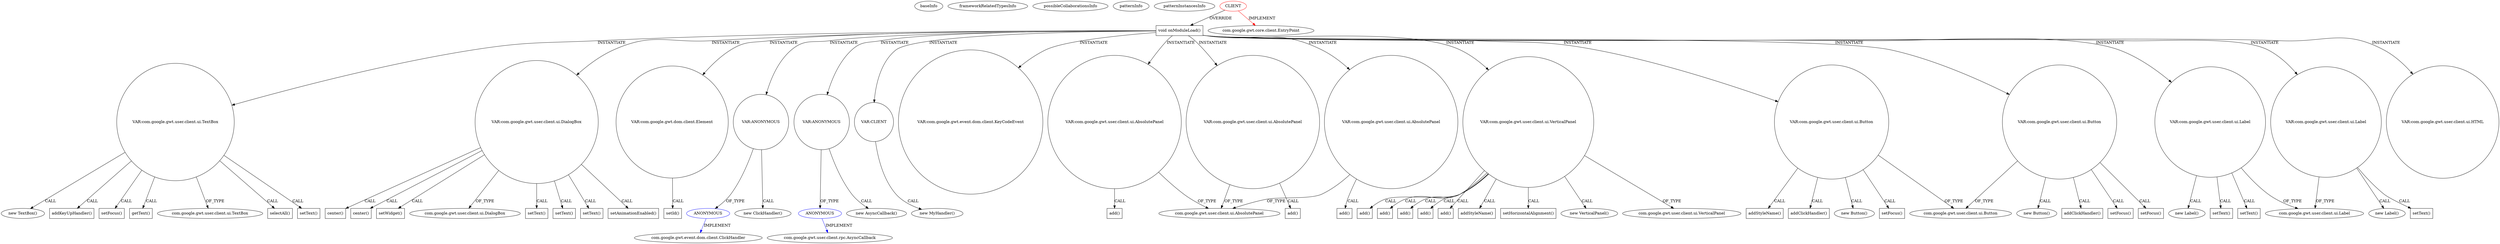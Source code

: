 digraph {
baseInfo[graphId=224,category="pattern",isAnonymous=false,possibleRelation=true]
frameworkRelatedTypesInfo[0="com.google.gwt.core.client.EntryPoint"]
possibleCollaborationsInfo[0="224~INSTANTIATION-OVERRIDING_METHOD_DECLARATION-~com.google.gwt.core.client.EntryPoint ~com.google.gwt.event.dom.client.ClickHandler ~false~true",1="224~INSTANTIATION-OVERRIDING_METHOD_DECLARATION-~com.google.gwt.core.client.EntryPoint ~com.google.gwt.user.client.rpc.AsyncCallback ~false~true"]
patternInfo[frequency=5.0,patternRootClient=0]
patternInstancesInfo[0="lferna-Padel~/lferna-Padel/Padel-master/src/padel/client/Padel.java~Padel~3621",1="marchold-BandRidesServer~/marchold-BandRidesServer/BandRidesServer-master/Band-Rides-Server/src/com/catglo/bandridesserver/client/Band_Rides_Server.java~Band_Rides_Server~3705",2="ph73nt-fuzzy-archer~/ph73nt-fuzzy-archer/fuzzy-archer-master/src/couk/fishlegs/nucmedone/client/NucMedOne.java~NucMedOne~4289",3="bobvash-Resolution-Tracker~/bobvash-Resolution-Tracker/Resolution-Tracker-master/ResolutionTracker/src/com/bobvash/resolutiontracker/client/ResolutionTracker.java~ResolutionTracker~863",4="hershal-supertictactoe~/hershal-supertictactoe/supertictactoe-master/src/com/supertictactoe/supertictactoe/client/SuperTicTacToe.java~SuperTicTacToe~1407"]
16[label="new TextBox()",vertexType="CONSTRUCTOR_CALL",isFrameworkType=false]
17[label="VAR:com.google.gwt.user.client.ui.TextBox",vertexType="VARIABLE_EXPRESION",isFrameworkType=false,shape=circle]
150[label="addKeyUpHandler()",vertexType="INSIDE_CALL",isFrameworkType=false,shape=box]
42[label="setFocus()",vertexType="INSIDE_CALL",isFrameworkType=false,shape=box]
109[label="getText()",vertexType="INSIDE_CALL",isFrameworkType=false,shape=box]
18[label="com.google.gwt.user.client.ui.TextBox",vertexType="FRAMEWORK_CLASS_TYPE",isFrameworkType=false]
44[label="selectAll()",vertexType="INSIDE_CALL",isFrameworkType=false,shape=box]
2[label="void onModuleLoad()",vertexType="OVERRIDING_METHOD_DECLARATION",isFrameworkType=false,shape=box]
46[label="VAR:com.google.gwt.user.client.ui.DialogBox",vertexType="VARIABLE_EXPRESION",isFrameworkType=false,shape=circle]
55[label="VAR:com.google.gwt.dom.client.Element",vertexType="VARIABLE_EXPRESION",isFrameworkType=false,shape=circle]
139[label="center()",vertexType="INSIDE_CALL",isFrameworkType=false,shape=box]
129[label="center()",vertexType="INSIDE_CALL",isFrameworkType=false,shape=box]
0[label="CLIENT",vertexType="ROOT_CLIENT_CLASS_DECLARATION",isFrameworkType=false,color=red]
94[label="VAR:ANONYMOUS",vertexType="VARIABLE_EXPRESION",isFrameworkType=false,shape=circle]
95[label="ANONYMOUS",vertexType="REFERENCE_ANONYMOUS_DECLARATION",isFrameworkType=false,color=blue]
1[label="com.google.gwt.core.client.EntryPoint",vertexType="FRAMEWORK_INTERFACE_TYPE",isFrameworkType=false]
119[label="VAR:ANONYMOUS",vertexType="VARIABLE_EXPRESION",isFrameworkType=false,shape=circle]
120[label="ANONYMOUS",vertexType="REFERENCE_ANONYMOUS_DECLARATION",isFrameworkType=false,color=blue]
90[label="setWidget()",vertexType="INSIDE_CALL",isFrameworkType=false,shape=box]
143[label="VAR:CLIENT",vertexType="VARIABLE_EXPRESION",isFrameworkType=false,shape=circle]
103[label="VAR:com.google.gwt.event.dom.client.KeyCodeEvent",vertexType="VARIABLE_EXPRESION",isFrameworkType=false,shape=circle]
47[label="com.google.gwt.user.client.ui.DialogBox",vertexType="FRAMEWORK_CLASS_TYPE",isFrameworkType=false]
96[label="com.google.gwt.event.dom.client.ClickHandler",vertexType="FRAMEWORK_INTERFACE_TYPE",isFrameworkType=false]
123[label="setText()",vertexType="INSIDE_CALL",isFrameworkType=false,shape=box]
20[label="setText()",vertexType="INSIDE_CALL",isFrameworkType=false,shape=box]
49[label="setText()",vertexType="INSIDE_CALL",isFrameworkType=false,shape=box]
133[label="setText()",vertexType="INSIDE_CALL",isFrameworkType=false,shape=box]
142[label="new MyHandler()",vertexType="CONSTRUCTOR_CALL",isFrameworkType=false]
51[label="setAnimationEnabled()",vertexType="INSIDE_CALL",isFrameworkType=false,shape=box]
31[label="VAR:com.google.gwt.user.client.ui.AbsolutePanel",vertexType="VARIABLE_EXPRESION",isFrameworkType=false,shape=circle]
32[label="add()",vertexType="INSIDE_CALL",isFrameworkType=false,shape=box]
5[label="com.google.gwt.user.client.ui.AbsolutePanel",vertexType="FRAMEWORK_CLASS_TYPE",isFrameworkType=false]
3[label="VAR:com.google.gwt.user.client.ui.AbsolutePanel",vertexType="VARIABLE_EXPRESION",isFrameworkType=false,shape=circle]
4[label="add()",vertexType="INSIDE_CALL",isFrameworkType=false,shape=box]
67[label="VAR:com.google.gwt.user.client.ui.VerticalPanel",vertexType="VARIABLE_EXPRESION",isFrameworkType=false,shape=circle]
84[label="add()",vertexType="INSIDE_CALL",isFrameworkType=false,shape=box]
77[label="add()",vertexType="INSIDE_CALL",isFrameworkType=false,shape=box]
72[label="add()",vertexType="INSIDE_CALL",isFrameworkType=false,shape=box]
88[label="add()",vertexType="INSIDE_CALL",isFrameworkType=false,shape=box]
79[label="add()",vertexType="INSIDE_CALL",isFrameworkType=false,shape=box]
70[label="addStyleName()",vertexType="INSIDE_CALL",isFrameworkType=false,shape=box]
86[label="setHorizontalAlignment()",vertexType="INSIDE_CALL",isFrameworkType=false,shape=box]
26[label="VAR:com.google.gwt.user.client.ui.AbsolutePanel",vertexType="VARIABLE_EXPRESION",isFrameworkType=false,shape=circle]
27[label="add()",vertexType="INSIDE_CALL",isFrameworkType=false,shape=box]
93[label="new ClickHandler()",vertexType="CONSTRUCTOR_CALL",isFrameworkType=false]
14[label="VAR:com.google.gwt.user.client.ui.Button",vertexType="VARIABLE_EXPRESION",isFrameworkType=false,shape=circle]
25[label="addStyleName()",vertexType="INSIDE_CALL",isFrameworkType=false,shape=box]
148[label="addClickHandler()",vertexType="INSIDE_CALL",isFrameworkType=false,shape=box]
53[label="VAR:com.google.gwt.user.client.ui.Button",vertexType="VARIABLE_EXPRESION",isFrameworkType=false,shape=circle]
13[label="new Button()",vertexType="CONSTRUCTOR_CALL",isFrameworkType=false]
52[label="new Button()",vertexType="CONSTRUCTOR_CALL",isFrameworkType=false]
92[label="addClickHandler()",vertexType="INSIDE_CALL",isFrameworkType=false,shape=box]
118[label="new AsyncCallback()",vertexType="CONSTRUCTOR_CALL",isFrameworkType=false]
131[label="setFocus()",vertexType="INSIDE_CALL",isFrameworkType=false,shape=box]
102[label="setFocus()",vertexType="INSIDE_CALL",isFrameworkType=false,shape=box]
141[label="setFocus()",vertexType="INSIDE_CALL",isFrameworkType=false,shape=box]
66[label="new VerticalPanel()",vertexType="CONSTRUCTOR_CALL",isFrameworkType=false]
121[label="com.google.gwt.user.client.rpc.AsyncCallback",vertexType="FRAMEWORK_INTERFACE_TYPE",isFrameworkType=false]
22[label="VAR:com.google.gwt.user.client.ui.Label",vertexType="VARIABLE_EXPRESION",isFrameworkType=false,shape=circle]
21[label="new Label()",vertexType="CONSTRUCTOR_CALL",isFrameworkType=false]
107[label="setText()",vertexType="INSIDE_CALL",isFrameworkType=false,shape=box]
111[label="setText()",vertexType="INSIDE_CALL",isFrameworkType=false,shape=box]
23[label="com.google.gwt.user.client.ui.Label",vertexType="FRAMEWORK_CLASS_TYPE",isFrameworkType=false]
61[label="VAR:com.google.gwt.user.client.ui.Label",vertexType="VARIABLE_EXPRESION",isFrameworkType=false,shape=circle]
60[label="new Label()",vertexType="CONSTRUCTOR_CALL",isFrameworkType=false]
115[label="setText()",vertexType="INSIDE_CALL",isFrameworkType=false,shape=box]
12[label="com.google.gwt.user.client.ui.VerticalPanel",vertexType="FRAMEWORK_CLASS_TYPE",isFrameworkType=false]
56[label="setId()",vertexType="INSIDE_CALL",isFrameworkType=false,shape=box]
15[label="com.google.gwt.user.client.ui.Button",vertexType="FRAMEWORK_CLASS_TYPE",isFrameworkType=false]
74[label="VAR:com.google.gwt.user.client.ui.HTML",vertexType="VARIABLE_EXPRESION",isFrameworkType=false,shape=circle]
46->123[label="CALL"]
94->95[label="OF_TYPE"]
14->25[label="CALL"]
67->86[label="CALL"]
67->66[label="CALL"]
17->18[label="OF_TYPE"]
2->67[label="INSTANTIATE"]
0->2[label="OVERRIDE"]
2->53[label="INSTANTIATE"]
67->88[label="CALL"]
53->15[label="OF_TYPE"]
17->150[label="CALL"]
119->120[label="OF_TYPE"]
2->55[label="INSTANTIATE"]
95->96[label="IMPLEMENT",color=blue]
31->32[label="CALL"]
22->23[label="OF_TYPE"]
53->52[label="CALL"]
53->131[label="CALL"]
2->103[label="INSTANTIATE"]
17->109[label="CALL"]
22->107[label="CALL"]
14->102[label="CALL"]
2->31[label="INSTANTIATE"]
26->5[label="OF_TYPE"]
3->4[label="CALL"]
17->16[label="CALL"]
94->93[label="CALL"]
46->90[label="CALL"]
61->115[label="CALL"]
2->143[label="INSTANTIATE"]
46->51[label="CALL"]
53->92[label="CALL"]
67->79[label="CALL"]
67->70[label="CALL"]
0->1[label="IMPLEMENT",color=red]
2->3[label="INSTANTIATE"]
46->139[label="CALL"]
119->118[label="CALL"]
67->84[label="CALL"]
26->27[label="CALL"]
61->23[label="OF_TYPE"]
2->61[label="INSTANTIATE"]
22->111[label="CALL"]
143->142[label="CALL"]
46->133[label="CALL"]
2->22[label="INSTANTIATE"]
14->15[label="OF_TYPE"]
2->74[label="INSTANTIATE"]
67->12[label="OF_TYPE"]
2->17[label="INSTANTIATE"]
2->46[label="INSTANTIATE"]
2->14[label="INSTANTIATE"]
53->141[label="CALL"]
31->5[label="OF_TYPE"]
22->21[label="CALL"]
17->44[label="CALL"]
46->129[label="CALL"]
61->60[label="CALL"]
55->56[label="CALL"]
120->121[label="IMPLEMENT",color=blue]
67->77[label="CALL"]
14->13[label="CALL"]
17->42[label="CALL"]
2->94[label="INSTANTIATE"]
14->148[label="CALL"]
67->72[label="CALL"]
2->119[label="INSTANTIATE"]
17->20[label="CALL"]
46->47[label="OF_TYPE"]
46->49[label="CALL"]
3->5[label="OF_TYPE"]
2->26[label="INSTANTIATE"]
}
